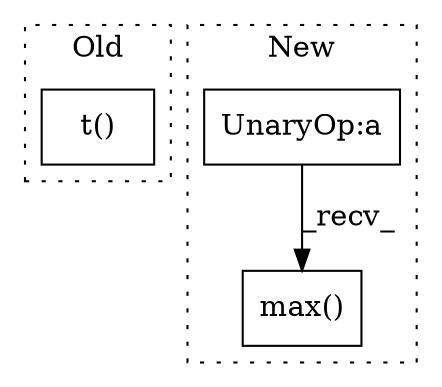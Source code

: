 digraph G {
subgraph cluster0 {
1 [label="t()" a="75" s="4501" l="13" shape="box"];
label = "Old";
style="dotted";
}
subgraph cluster1 {
2 [label="max()" a="75" s="8110,8120" l="9,1" shape="box"];
3 [label="UnaryOp:a" a="61" s="8110" l="4" shape="box"];
label = "New";
style="dotted";
}
3 -> 2 [label="_recv_"];
}